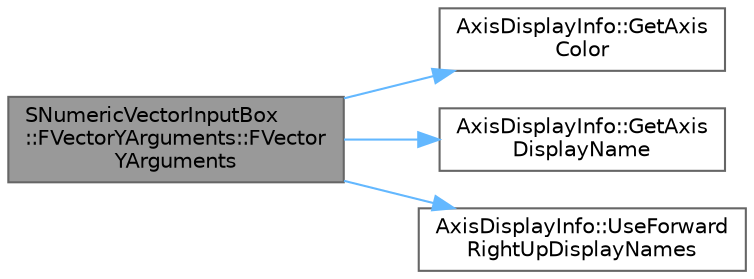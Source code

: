 digraph "SNumericVectorInputBox::FVectorYArguments::FVectorYArguments"
{
 // INTERACTIVE_SVG=YES
 // LATEX_PDF_SIZE
  bgcolor="transparent";
  edge [fontname=Helvetica,fontsize=10,labelfontname=Helvetica,labelfontsize=10];
  node [fontname=Helvetica,fontsize=10,shape=box,height=0.2,width=0.4];
  rankdir="LR";
  Node1 [id="Node000001",label="SNumericVectorInputBox\l::FVectorYArguments::FVector\lYArguments",height=0.2,width=0.4,color="gray40", fillcolor="grey60", style="filled", fontcolor="black",tooltip=" "];
  Node1 -> Node2 [id="edge1_Node000001_Node000002",color="steelblue1",style="solid",tooltip=" "];
  Node2 [id="Node000002",label="AxisDisplayInfo::GetAxis\lColor",height=0.2,width=0.4,color="grey40", fillcolor="white", style="filled",URL="$de/d8c/namespaceAxisDisplayInfo.html#adbba85d81f18d12c4235b625ff125f0e",tooltip="Gets the color to use for the given axis."];
  Node1 -> Node3 [id="edge2_Node000001_Node000003",color="steelblue1",style="solid",tooltip=" "];
  Node3 [id="Node000003",label="AxisDisplayInfo::GetAxis\lDisplayName",height=0.2,width=0.4,color="grey40", fillcolor="white", style="filled",URL="$de/d8c/namespaceAxisDisplayInfo.html#ad146c739d676dce4825e5580149db9da",tooltip="Gets the display name to use for the given axis."];
  Node1 -> Node4 [id="edge3_Node000001_Node000004",color="steelblue1",style="solid",tooltip=" "];
  Node4 [id="Node000004",label="AxisDisplayInfo::UseForward\lRightUpDisplayNames",height=0.2,width=0.4,color="grey40", fillcolor="white", style="filled",URL="$de/d8c/namespaceAxisDisplayInfo.html#a5cf132cbc5a46984003ece700d9175c7",tooltip="Gets whether or not the engine uses forward/right/up nomenclature for display names."];
}
